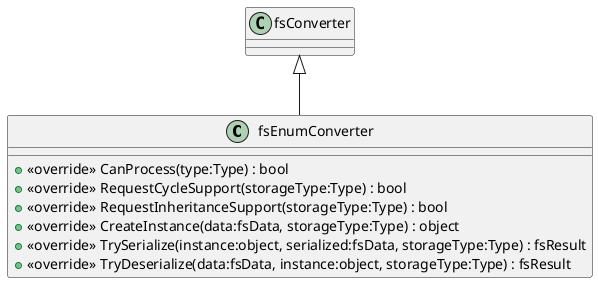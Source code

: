 @startuml
class fsEnumConverter {
    + <<override>> CanProcess(type:Type) : bool
    + <<override>> RequestCycleSupport(storageType:Type) : bool
    + <<override>> RequestInheritanceSupport(storageType:Type) : bool
    + <<override>> CreateInstance(data:fsData, storageType:Type) : object
    + <<override>> TrySerialize(instance:object, serialized:fsData, storageType:Type) : fsResult
    + <<override>> TryDeserialize(data:fsData, instance:object, storageType:Type) : fsResult
}
fsConverter <|-- fsEnumConverter
@enduml
